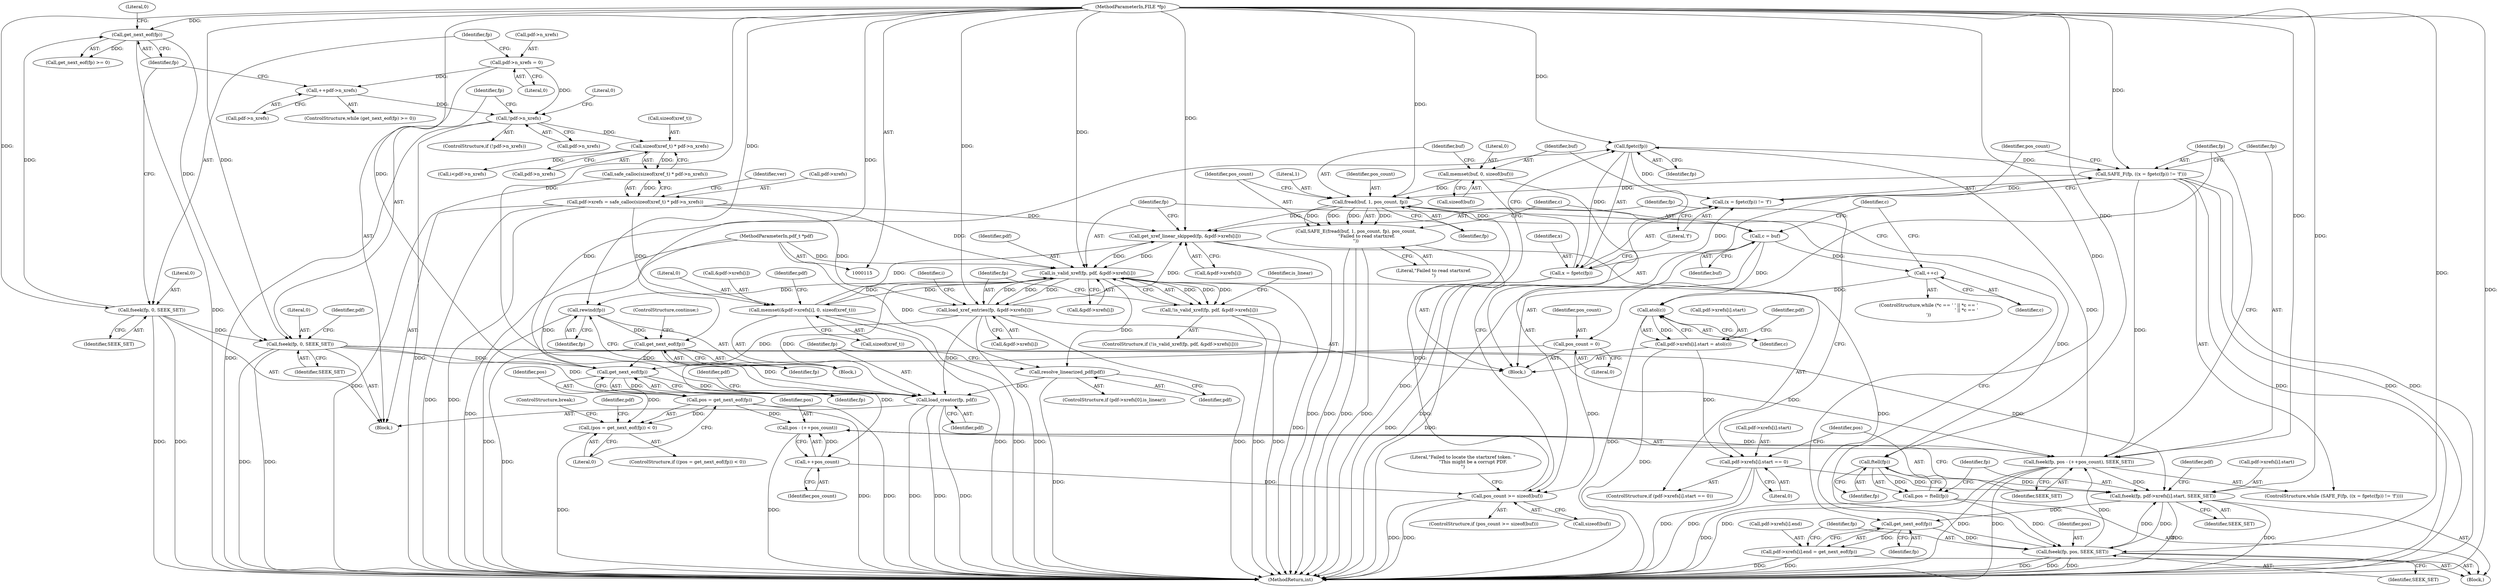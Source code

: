 digraph "0_pdfresurrect_0c4120fffa3dffe97b95c486a120eded82afe8a6_7@API" {
"1000212" [label="(Call,fgetc(fp))"];
"1000189" [label="(Call,get_next_eof(fp))"];
"1000369" [label="(Call,load_xref_entries(fp, &pdf->xrefs[i]))"];
"1000326" [label="(Call,is_valid_xref(fp, pdf, &pdf->xrefs[i]))"];
"1000286" [label="(Call,get_xref_linear_skipped(fp, &pdf->xrefs[i]))"];
"1000239" [label="(Call,fread(buf, 1, pos_count, fp))"];
"1000233" [label="(Call,memset(buf, 0, sizeof(buf)))"];
"1000223" [label="(Call,pos_count >= sizeof(buf))"];
"1000219" [label="(Call,++pos_count)"];
"1000203" [label="(Call,pos_count = 0)"];
"1000207" [label="(Call,SAFE_F(fp, ((x = fgetc(fp)) != 'f')))"];
"1000212" [label="(Call,fgetc(fp))"];
"1000215" [label="(Call,fseek(fp, pos - (++pos_count), SEEK_SET))"];
"1000116" [label="(MethodParameterIn,FILE *fp)"];
"1000217" [label="(Call,pos - (++pos_count))"];
"1000187" [label="(Call,pos = get_next_eof(fp))"];
"1000155" [label="(Call,fseek(fp, 0, SEEK_SET))"];
"1000141" [label="(Call,get_next_eof(fp))"];
"1000135" [label="(Call,fseek(fp, 0, SEEK_SET))"];
"1000320" [label="(Call,fseek(fp, pos, SEEK_SET))"];
"1000318" [label="(Call,get_next_eof(fp))"];
"1000300" [label="(Call,fseek(fp, pdf->xrefs[i].start, SEEK_SET))"];
"1000298" [label="(Call,ftell(fp))"];
"1000277" [label="(Call,pdf->xrefs[i].start == 0)"];
"1000266" [label="(Call,pdf->xrefs[i].start = atol(c))"];
"1000274" [label="(Call,atol(c))"];
"1000264" [label="(Call,++c)"];
"1000246" [label="(Call,c = buf)"];
"1000296" [label="(Call,pos = ftell(fp))"];
"1000209" [label="(Call,(x = fgetc(fp)) != 'f')"];
"1000210" [label="(Call,x = fgetc(fp))"];
"1000159" [label="(Call,pdf->xrefs = safe_calloc(sizeof(xref_t) * pdf->n_xrefs))"];
"1000163" [label="(Call,safe_calloc(sizeof(xref_t) * pdf->n_xrefs))"];
"1000164" [label="(Call,sizeof(xref_t) * pdf->n_xrefs)"];
"1000149" [label="(Call,!pdf->n_xrefs)"];
"1000144" [label="(Call,++pdf->n_xrefs)"];
"1000130" [label="(Call,pdf->n_xrefs = 0)"];
"1000345" [label="(Call,memset(&pdf->xrefs[i], 0, sizeof(xref_t)))"];
"1000117" [label="(MethodParameterIn,pdf_t *pdf)"];
"1000366" [label="(Call,get_next_eof(fp))"];
"1000364" [label="(Call,rewind(fp))"];
"1000310" [label="(Call,pdf->xrefs[i].end = get_next_eof(fp))"];
"1000325" [label="(Call,!is_valid_xref(fp, pdf, &pdf->xrefs[i]))"];
"1000186" [label="(Call,(pos = get_next_eof(fp)) < 0)"];
"1000387" [label="(Call,load_creator(fp, pdf))"];
"1000385" [label="(Call,resolve_linearized_pdf(pdf))"];
"1000238" [label="(Call,SAFE_E(fread(buf, 1, pos_count, fp), pos_count,\n               \"Failed to read startxref.\n\"))"];
"1000167" [label="(Call,pdf->n_xrefs)"];
"1000183" [label="(Identifier,i)"];
"1000213" [label="(Identifier,fp)"];
"1000223" [label="(Call,pos_count >= sizeof(buf))"];
"1000159" [label="(Call,pdf->xrefs = safe_calloc(sizeof(xref_t) * pdf->n_xrefs))"];
"1000137" [label="(Literal,0)"];
"1000141" [label="(Call,get_next_eof(fp))"];
"1000143" [label="(Literal,0)"];
"1000296" [label="(Call,pos = ftell(fp))"];
"1000191" [label="(Literal,0)"];
"1000150" [label="(Call,pdf->n_xrefs)"];
"1000156" [label="(Identifier,fp)"];
"1000366" [label="(Call,get_next_eof(fp))"];
"1000302" [label="(Call,pdf->xrefs[i].start)"];
"1000140" [label="(Call,get_next_eof(fp) >= 0)"];
"1000220" [label="(Identifier,pos_count)"];
"1000130" [label="(Call,pdf->n_xrefs = 0)"];
"1000311" [label="(Call,pdf->xrefs[i].end)"];
"1000318" [label="(Call,get_next_eof(fp))"];
"1000324" [label="(ControlStructure,if (!is_valid_xref(fp, pdf, &pdf->xrefs[i])))"];
"1000206" [label="(ControlStructure,while (SAFE_F(fp, ((x = fgetc(fp)) != 'f'))))"];
"1000187" [label="(Call,pos = get_next_eof(fp))"];
"1000345" [label="(Call,memset(&pdf->xrefs[i], 0, sizeof(xref_t)))"];
"1000244" [label="(Identifier,pos_count)"];
"1000319" [label="(Identifier,fp)"];
"1000212" [label="(Call,fgetc(fp))"];
"1000185" [label="(ControlStructure,if ((pos = get_next_eof(fp)) < 0))"];
"1000157" [label="(Literal,0)"];
"1000139" [label="(ControlStructure,while (get_next_eof(fp) >= 0))"];
"1000287" [label="(Identifier,fp)"];
"1000371" [label="(Call,&pdf->xrefs[i])"];
"1000144" [label="(Call,++pdf->n_xrefs)"];
"1000211" [label="(Identifier,x)"];
"1000335" [label="(Block,)"];
"1000207" [label="(Call,SAFE_F(fp, ((x = fgetc(fp)) != 'f')))"];
"1000274" [label="(Call,atol(c))"];
"1000281" [label="(Identifier,pdf)"];
"1000323" [label="(Identifier,SEEK_SET)"];
"1000288" [label="(Call,&pdf->xrefs[i])"];
"1000275" [label="(Identifier,c)"];
"1000131" [label="(Call,pdf->n_xrefs)"];
"1000242" [label="(Identifier,pos_count)"];
"1000117" [label="(MethodParameterIn,pdf_t *pdf)"];
"1000276" [label="(ControlStructure,if (pdf->xrefs[i].start == 0))"];
"1000221" [label="(Identifier,SEEK_SET)"];
"1000298" [label="(Call,ftell(fp))"];
"1000285" [label="(Literal,0)"];
"1000337" [label="(Identifier,is_linear)"];
"1000210" [label="(Call,x = fgetc(fp))"];
"1000325" [label="(Call,!is_valid_xref(fp, pdf, &pdf->xrefs[i]))"];
"1000163" [label="(Call,safe_calloc(sizeof(xref_t) * pdf->n_xrefs))"];
"1000320" [label="(Call,fseek(fp, pos, SEEK_SET))"];
"1000171" [label="(Identifier,ver)"];
"1000190" [label="(Identifier,fp)"];
"1000322" [label="(Identifier,pos)"];
"1000134" [label="(Literal,0)"];
"1000217" [label="(Call,pos - (++pos_count))"];
"1000247" [label="(Identifier,c)"];
"1000367" [label="(Identifier,fp)"];
"1000234" [label="(Identifier,buf)"];
"1000394" [label="(MethodReturn,int)"];
"1000299" [label="(Identifier,fp)"];
"1000265" [label="(Identifier,c)"];
"1000192" [label="(ControlStructure,break;)"];
"1000229" [label="(Literal,\"Failed to locate the startxref token. \"\n              \"This might be a corrupt PDF.\n\")"];
"1000225" [label="(Call,sizeof(buf))"];
"1000186" [label="(Call,(pos = get_next_eof(fp)) < 0)"];
"1000215" [label="(Call,fseek(fp, pos - (++pos_count), SEEK_SET))"];
"1000248" [label="(Identifier,buf)"];
"1000241" [label="(Literal,1)"];
"1000314" [label="(Identifier,pdf)"];
"1000236" [label="(Call,sizeof(buf))"];
"1000295" [label="(Block,)"];
"1000148" [label="(ControlStructure,if (!pdf->n_xrefs))"];
"1000208" [label="(Identifier,fp)"];
"1000370" [label="(Identifier,fp)"];
"1000138" [label="(Identifier,SEEK_SET)"];
"1000266" [label="(Call,pdf->xrefs[i].start = atol(c))"];
"1000353" [label="(Call,sizeof(xref_t))"];
"1000267" [label="(Call,pdf->xrefs[i].start)"];
"1000352" [label="(Literal,0)"];
"1000346" [label="(Call,&pdf->xrefs[i])"];
"1000145" [label="(Call,pdf->n_xrefs)"];
"1000243" [label="(Identifier,fp)"];
"1000233" [label="(Call,memset(buf, 0, sizeof(buf)))"];
"1000309" [label="(Identifier,SEEK_SET)"];
"1000189" [label="(Call,get_next_eof(fp))"];
"1000118" [label="(Block,)"];
"1000377" [label="(ControlStructure,if (pdf->xrefs[0].is_linear))"];
"1000136" [label="(Identifier,fp)"];
"1000327" [label="(Identifier,fp)"];
"1000135" [label="(Call,fseek(fp, 0, SEEK_SET))"];
"1000240" [label="(Identifier,buf)"];
"1000392" [label="(Identifier,pdf)"];
"1000209" [label="(Call,(x = fgetc(fp)) != 'f')"];
"1000359" [label="(Identifier,pdf)"];
"1000154" [label="(Literal,0)"];
"1000177" [label="(Call,i<pdf->n_xrefs)"];
"1000365" [label="(Identifier,fp)"];
"1000246" [label="(Call,c = buf)"];
"1000388" [label="(Identifier,fp)"];
"1000253" [label="(Identifier,c)"];
"1000238" [label="(Call,SAFE_E(fread(buf, 1, pos_count, fp), pos_count,\n               \"Failed to read startxref.\n\"))"];
"1000277" [label="(Call,pdf->xrefs[i].start == 0)"];
"1000264" [label="(Call,++c)"];
"1000164" [label="(Call,sizeof(xref_t) * pdf->n_xrefs)"];
"1000297" [label="(Identifier,pos)"];
"1000205" [label="(Literal,0)"];
"1000116" [label="(MethodParameterIn,FILE *fp)"];
"1000161" [label="(Identifier,pdf)"];
"1000204" [label="(Identifier,pos_count)"];
"1000249" [label="(ControlStructure,while (*c == ' ' || *c == '\n' || *c == '\r'))"];
"1000235" [label="(Literal,0)"];
"1000389" [label="(Identifier,pdf)"];
"1000310" [label="(Call,pdf->xrefs[i].end = get_next_eof(fp))"];
"1000301" [label="(Identifier,fp)"];
"1000219" [label="(Call,++pos_count)"];
"1000203" [label="(Call,pos_count = 0)"];
"1000155" [label="(Call,fseek(fp, 0, SEEK_SET))"];
"1000369" [label="(Call,load_xref_entries(fp, &pdf->xrefs[i]))"];
"1000364" [label="(Call,rewind(fp))"];
"1000214" [label="(Literal,'f')"];
"1000326" [label="(Call,is_valid_xref(fp, pdf, &pdf->xrefs[i]))"];
"1000224" [label="(Identifier,pos_count)"];
"1000368" [label="(ControlStructure,continue;)"];
"1000321" [label="(Identifier,fp)"];
"1000239" [label="(Call,fread(buf, 1, pos_count, fp))"];
"1000160" [label="(Call,pdf->xrefs)"];
"1000386" [label="(Identifier,pdf)"];
"1000165" [label="(Call,sizeof(xref_t))"];
"1000385" [label="(Call,resolve_linearized_pdf(pdf))"];
"1000329" [label="(Call,&pdf->xrefs[i])"];
"1000188" [label="(Identifier,pos)"];
"1000222" [label="(ControlStructure,if (pos_count >= sizeof(buf)))"];
"1000158" [label="(Identifier,SEEK_SET)"];
"1000278" [label="(Call,pdf->xrefs[i].start)"];
"1000328" [label="(Identifier,pdf)"];
"1000218" [label="(Identifier,pos)"];
"1000149" [label="(Call,!pdf->n_xrefs)"];
"1000286" [label="(Call,get_xref_linear_skipped(fp, &pdf->xrefs[i]))"];
"1000387" [label="(Call,load_creator(fp, pdf))"];
"1000245" [label="(Literal,\"Failed to read startxref.\n\")"];
"1000142" [label="(Identifier,fp)"];
"1000300" [label="(Call,fseek(fp, pdf->xrefs[i].start, SEEK_SET))"];
"1000197" [label="(Identifier,pdf)"];
"1000216" [label="(Identifier,fp)"];
"1000184" [label="(Block,)"];
"1000212" -> "1000210"  [label="AST: "];
"1000212" -> "1000213"  [label="CFG: "];
"1000213" -> "1000212"  [label="AST: "];
"1000210" -> "1000212"  [label="CFG: "];
"1000212" -> "1000207"  [label="DDG: "];
"1000212" -> "1000209"  [label="DDG: "];
"1000212" -> "1000210"  [label="DDG: "];
"1000189" -> "1000212"  [label="DDG: "];
"1000215" -> "1000212"  [label="DDG: "];
"1000116" -> "1000212"  [label="DDG: "];
"1000189" -> "1000187"  [label="AST: "];
"1000189" -> "1000190"  [label="CFG: "];
"1000190" -> "1000189"  [label="AST: "];
"1000187" -> "1000189"  [label="CFG: "];
"1000189" -> "1000186"  [label="DDG: "];
"1000189" -> "1000187"  [label="DDG: "];
"1000369" -> "1000189"  [label="DDG: "];
"1000366" -> "1000189"  [label="DDG: "];
"1000155" -> "1000189"  [label="DDG: "];
"1000116" -> "1000189"  [label="DDG: "];
"1000189" -> "1000387"  [label="DDG: "];
"1000369" -> "1000184"  [label="AST: "];
"1000369" -> "1000371"  [label="CFG: "];
"1000370" -> "1000369"  [label="AST: "];
"1000371" -> "1000369"  [label="AST: "];
"1000183" -> "1000369"  [label="CFG: "];
"1000369" -> "1000394"  [label="DDG: "];
"1000369" -> "1000394"  [label="DDG: "];
"1000369" -> "1000286"  [label="DDG: "];
"1000369" -> "1000326"  [label="DDG: "];
"1000326" -> "1000369"  [label="DDG: "];
"1000326" -> "1000369"  [label="DDG: "];
"1000116" -> "1000369"  [label="DDG: "];
"1000159" -> "1000369"  [label="DDG: "];
"1000369" -> "1000387"  [label="DDG: "];
"1000326" -> "1000325"  [label="AST: "];
"1000326" -> "1000329"  [label="CFG: "];
"1000327" -> "1000326"  [label="AST: "];
"1000328" -> "1000326"  [label="AST: "];
"1000329" -> "1000326"  [label="AST: "];
"1000325" -> "1000326"  [label="CFG: "];
"1000326" -> "1000394"  [label="DDG: "];
"1000326" -> "1000325"  [label="DDG: "];
"1000326" -> "1000325"  [label="DDG: "];
"1000326" -> "1000325"  [label="DDG: "];
"1000286" -> "1000326"  [label="DDG: "];
"1000286" -> "1000326"  [label="DDG: "];
"1000320" -> "1000326"  [label="DDG: "];
"1000116" -> "1000326"  [label="DDG: "];
"1000117" -> "1000326"  [label="DDG: "];
"1000159" -> "1000326"  [label="DDG: "];
"1000345" -> "1000326"  [label="DDG: "];
"1000326" -> "1000345"  [label="DDG: "];
"1000326" -> "1000364"  [label="DDG: "];
"1000326" -> "1000385"  [label="DDG: "];
"1000326" -> "1000387"  [label="DDG: "];
"1000286" -> "1000276"  [label="AST: "];
"1000286" -> "1000288"  [label="CFG: "];
"1000287" -> "1000286"  [label="AST: "];
"1000288" -> "1000286"  [label="AST: "];
"1000327" -> "1000286"  [label="CFG: "];
"1000286" -> "1000394"  [label="DDG: "];
"1000239" -> "1000286"  [label="DDG: "];
"1000116" -> "1000286"  [label="DDG: "];
"1000159" -> "1000286"  [label="DDG: "];
"1000345" -> "1000286"  [label="DDG: "];
"1000239" -> "1000238"  [label="AST: "];
"1000239" -> "1000243"  [label="CFG: "];
"1000240" -> "1000239"  [label="AST: "];
"1000241" -> "1000239"  [label="AST: "];
"1000242" -> "1000239"  [label="AST: "];
"1000243" -> "1000239"  [label="AST: "];
"1000244" -> "1000239"  [label="CFG: "];
"1000239" -> "1000238"  [label="DDG: "];
"1000239" -> "1000238"  [label="DDG: "];
"1000239" -> "1000238"  [label="DDG: "];
"1000239" -> "1000238"  [label="DDG: "];
"1000233" -> "1000239"  [label="DDG: "];
"1000223" -> "1000239"  [label="DDG: "];
"1000207" -> "1000239"  [label="DDG: "];
"1000116" -> "1000239"  [label="DDG: "];
"1000239" -> "1000246"  [label="DDG: "];
"1000239" -> "1000298"  [label="DDG: "];
"1000233" -> "1000184"  [label="AST: "];
"1000233" -> "1000236"  [label="CFG: "];
"1000234" -> "1000233"  [label="AST: "];
"1000235" -> "1000233"  [label="AST: "];
"1000236" -> "1000233"  [label="AST: "];
"1000240" -> "1000233"  [label="CFG: "];
"1000233" -> "1000394"  [label="DDG: "];
"1000223" -> "1000222"  [label="AST: "];
"1000223" -> "1000225"  [label="CFG: "];
"1000224" -> "1000223"  [label="AST: "];
"1000225" -> "1000223"  [label="AST: "];
"1000229" -> "1000223"  [label="CFG: "];
"1000234" -> "1000223"  [label="CFG: "];
"1000223" -> "1000394"  [label="DDG: "];
"1000223" -> "1000394"  [label="DDG: "];
"1000219" -> "1000223"  [label="DDG: "];
"1000203" -> "1000223"  [label="DDG: "];
"1000219" -> "1000217"  [label="AST: "];
"1000219" -> "1000220"  [label="CFG: "];
"1000220" -> "1000219"  [label="AST: "];
"1000217" -> "1000219"  [label="CFG: "];
"1000219" -> "1000217"  [label="DDG: "];
"1000203" -> "1000219"  [label="DDG: "];
"1000203" -> "1000184"  [label="AST: "];
"1000203" -> "1000205"  [label="CFG: "];
"1000204" -> "1000203"  [label="AST: "];
"1000205" -> "1000203"  [label="AST: "];
"1000208" -> "1000203"  [label="CFG: "];
"1000207" -> "1000206"  [label="AST: "];
"1000207" -> "1000209"  [label="CFG: "];
"1000208" -> "1000207"  [label="AST: "];
"1000209" -> "1000207"  [label="AST: "];
"1000216" -> "1000207"  [label="CFG: "];
"1000224" -> "1000207"  [label="CFG: "];
"1000207" -> "1000394"  [label="DDG: "];
"1000207" -> "1000394"  [label="DDG: "];
"1000207" -> "1000394"  [label="DDG: "];
"1000116" -> "1000207"  [label="DDG: "];
"1000209" -> "1000207"  [label="DDG: "];
"1000207" -> "1000215"  [label="DDG: "];
"1000215" -> "1000206"  [label="AST: "];
"1000215" -> "1000221"  [label="CFG: "];
"1000216" -> "1000215"  [label="AST: "];
"1000217" -> "1000215"  [label="AST: "];
"1000221" -> "1000215"  [label="AST: "];
"1000208" -> "1000215"  [label="CFG: "];
"1000215" -> "1000394"  [label="DDG: "];
"1000215" -> "1000394"  [label="DDG: "];
"1000215" -> "1000394"  [label="DDG: "];
"1000116" -> "1000215"  [label="DDG: "];
"1000217" -> "1000215"  [label="DDG: "];
"1000155" -> "1000215"  [label="DDG: "];
"1000320" -> "1000215"  [label="DDG: "];
"1000215" -> "1000300"  [label="DDG: "];
"1000116" -> "1000115"  [label="AST: "];
"1000116" -> "1000394"  [label="DDG: "];
"1000116" -> "1000135"  [label="DDG: "];
"1000116" -> "1000141"  [label="DDG: "];
"1000116" -> "1000155"  [label="DDG: "];
"1000116" -> "1000298"  [label="DDG: "];
"1000116" -> "1000300"  [label="DDG: "];
"1000116" -> "1000318"  [label="DDG: "];
"1000116" -> "1000320"  [label="DDG: "];
"1000116" -> "1000364"  [label="DDG: "];
"1000116" -> "1000366"  [label="DDG: "];
"1000116" -> "1000387"  [label="DDG: "];
"1000218" -> "1000217"  [label="AST: "];
"1000221" -> "1000217"  [label="CFG: "];
"1000217" -> "1000394"  [label="DDG: "];
"1000187" -> "1000217"  [label="DDG: "];
"1000187" -> "1000186"  [label="AST: "];
"1000188" -> "1000187"  [label="AST: "];
"1000191" -> "1000187"  [label="CFG: "];
"1000187" -> "1000394"  [label="DDG: "];
"1000187" -> "1000394"  [label="DDG: "];
"1000187" -> "1000186"  [label="DDG: "];
"1000155" -> "1000118"  [label="AST: "];
"1000155" -> "1000158"  [label="CFG: "];
"1000156" -> "1000155"  [label="AST: "];
"1000157" -> "1000155"  [label="AST: "];
"1000158" -> "1000155"  [label="AST: "];
"1000161" -> "1000155"  [label="CFG: "];
"1000155" -> "1000394"  [label="DDG: "];
"1000155" -> "1000394"  [label="DDG: "];
"1000141" -> "1000155"  [label="DDG: "];
"1000135" -> "1000155"  [label="DDG: "];
"1000155" -> "1000300"  [label="DDG: "];
"1000155" -> "1000387"  [label="DDG: "];
"1000141" -> "1000140"  [label="AST: "];
"1000141" -> "1000142"  [label="CFG: "];
"1000142" -> "1000141"  [label="AST: "];
"1000143" -> "1000141"  [label="CFG: "];
"1000141" -> "1000394"  [label="DDG: "];
"1000141" -> "1000140"  [label="DDG: "];
"1000135" -> "1000141"  [label="DDG: "];
"1000135" -> "1000118"  [label="AST: "];
"1000135" -> "1000138"  [label="CFG: "];
"1000136" -> "1000135"  [label="AST: "];
"1000137" -> "1000135"  [label="AST: "];
"1000138" -> "1000135"  [label="AST: "];
"1000142" -> "1000135"  [label="CFG: "];
"1000135" -> "1000394"  [label="DDG: "];
"1000135" -> "1000394"  [label="DDG: "];
"1000320" -> "1000295"  [label="AST: "];
"1000320" -> "1000323"  [label="CFG: "];
"1000321" -> "1000320"  [label="AST: "];
"1000322" -> "1000320"  [label="AST: "];
"1000323" -> "1000320"  [label="AST: "];
"1000327" -> "1000320"  [label="CFG: "];
"1000320" -> "1000394"  [label="DDG: "];
"1000320" -> "1000394"  [label="DDG: "];
"1000320" -> "1000394"  [label="DDG: "];
"1000320" -> "1000300"  [label="DDG: "];
"1000318" -> "1000320"  [label="DDG: "];
"1000296" -> "1000320"  [label="DDG: "];
"1000300" -> "1000320"  [label="DDG: "];
"1000318" -> "1000310"  [label="AST: "];
"1000318" -> "1000319"  [label="CFG: "];
"1000319" -> "1000318"  [label="AST: "];
"1000310" -> "1000318"  [label="CFG: "];
"1000318" -> "1000310"  [label="DDG: "];
"1000300" -> "1000318"  [label="DDG: "];
"1000300" -> "1000295"  [label="AST: "];
"1000300" -> "1000309"  [label="CFG: "];
"1000301" -> "1000300"  [label="AST: "];
"1000302" -> "1000300"  [label="AST: "];
"1000309" -> "1000300"  [label="AST: "];
"1000314" -> "1000300"  [label="CFG: "];
"1000300" -> "1000394"  [label="DDG: "];
"1000300" -> "1000394"  [label="DDG: "];
"1000298" -> "1000300"  [label="DDG: "];
"1000277" -> "1000300"  [label="DDG: "];
"1000298" -> "1000296"  [label="AST: "];
"1000298" -> "1000299"  [label="CFG: "];
"1000299" -> "1000298"  [label="AST: "];
"1000296" -> "1000298"  [label="CFG: "];
"1000298" -> "1000296"  [label="DDG: "];
"1000277" -> "1000276"  [label="AST: "];
"1000277" -> "1000285"  [label="CFG: "];
"1000278" -> "1000277"  [label="AST: "];
"1000285" -> "1000277"  [label="AST: "];
"1000287" -> "1000277"  [label="CFG: "];
"1000297" -> "1000277"  [label="CFG: "];
"1000277" -> "1000394"  [label="DDG: "];
"1000277" -> "1000394"  [label="DDG: "];
"1000266" -> "1000277"  [label="DDG: "];
"1000266" -> "1000184"  [label="AST: "];
"1000266" -> "1000274"  [label="CFG: "];
"1000267" -> "1000266"  [label="AST: "];
"1000274" -> "1000266"  [label="AST: "];
"1000281" -> "1000266"  [label="CFG: "];
"1000266" -> "1000394"  [label="DDG: "];
"1000274" -> "1000266"  [label="DDG: "];
"1000274" -> "1000275"  [label="CFG: "];
"1000275" -> "1000274"  [label="AST: "];
"1000274" -> "1000394"  [label="DDG: "];
"1000264" -> "1000274"  [label="DDG: "];
"1000246" -> "1000274"  [label="DDG: "];
"1000264" -> "1000249"  [label="AST: "];
"1000264" -> "1000265"  [label="CFG: "];
"1000265" -> "1000264"  [label="AST: "];
"1000253" -> "1000264"  [label="CFG: "];
"1000246" -> "1000264"  [label="DDG: "];
"1000246" -> "1000184"  [label="AST: "];
"1000246" -> "1000248"  [label="CFG: "];
"1000247" -> "1000246"  [label="AST: "];
"1000248" -> "1000246"  [label="AST: "];
"1000253" -> "1000246"  [label="CFG: "];
"1000246" -> "1000394"  [label="DDG: "];
"1000296" -> "1000295"  [label="AST: "];
"1000297" -> "1000296"  [label="AST: "];
"1000301" -> "1000296"  [label="CFG: "];
"1000296" -> "1000394"  [label="DDG: "];
"1000209" -> "1000214"  [label="CFG: "];
"1000210" -> "1000209"  [label="AST: "];
"1000214" -> "1000209"  [label="AST: "];
"1000210" -> "1000209"  [label="DDG: "];
"1000211" -> "1000210"  [label="AST: "];
"1000214" -> "1000210"  [label="CFG: "];
"1000210" -> "1000394"  [label="DDG: "];
"1000210" -> "1000394"  [label="DDG: "];
"1000159" -> "1000118"  [label="AST: "];
"1000159" -> "1000163"  [label="CFG: "];
"1000160" -> "1000159"  [label="AST: "];
"1000163" -> "1000159"  [label="AST: "];
"1000171" -> "1000159"  [label="CFG: "];
"1000159" -> "1000394"  [label="DDG: "];
"1000159" -> "1000394"  [label="DDG: "];
"1000163" -> "1000159"  [label="DDG: "];
"1000159" -> "1000345"  [label="DDG: "];
"1000163" -> "1000164"  [label="CFG: "];
"1000164" -> "1000163"  [label="AST: "];
"1000163" -> "1000394"  [label="DDG: "];
"1000164" -> "1000163"  [label="DDG: "];
"1000164" -> "1000167"  [label="CFG: "];
"1000165" -> "1000164"  [label="AST: "];
"1000167" -> "1000164"  [label="AST: "];
"1000149" -> "1000164"  [label="DDG: "];
"1000164" -> "1000177"  [label="DDG: "];
"1000149" -> "1000148"  [label="AST: "];
"1000149" -> "1000150"  [label="CFG: "];
"1000150" -> "1000149"  [label="AST: "];
"1000154" -> "1000149"  [label="CFG: "];
"1000156" -> "1000149"  [label="CFG: "];
"1000149" -> "1000394"  [label="DDG: "];
"1000149" -> "1000394"  [label="DDG: "];
"1000144" -> "1000149"  [label="DDG: "];
"1000130" -> "1000149"  [label="DDG: "];
"1000144" -> "1000139"  [label="AST: "];
"1000144" -> "1000145"  [label="CFG: "];
"1000145" -> "1000144"  [label="AST: "];
"1000142" -> "1000144"  [label="CFG: "];
"1000130" -> "1000144"  [label="DDG: "];
"1000130" -> "1000118"  [label="AST: "];
"1000130" -> "1000134"  [label="CFG: "];
"1000131" -> "1000130"  [label="AST: "];
"1000134" -> "1000130"  [label="AST: "];
"1000136" -> "1000130"  [label="CFG: "];
"1000345" -> "1000335"  [label="AST: "];
"1000345" -> "1000353"  [label="CFG: "];
"1000346" -> "1000345"  [label="AST: "];
"1000352" -> "1000345"  [label="AST: "];
"1000353" -> "1000345"  [label="AST: "];
"1000359" -> "1000345"  [label="CFG: "];
"1000345" -> "1000394"  [label="DDG: "];
"1000345" -> "1000394"  [label="DDG: "];
"1000117" -> "1000115"  [label="AST: "];
"1000117" -> "1000394"  [label="DDG: "];
"1000117" -> "1000385"  [label="DDG: "];
"1000117" -> "1000387"  [label="DDG: "];
"1000366" -> "1000335"  [label="AST: "];
"1000366" -> "1000367"  [label="CFG: "];
"1000367" -> "1000366"  [label="AST: "];
"1000368" -> "1000366"  [label="CFG: "];
"1000366" -> "1000394"  [label="DDG: "];
"1000364" -> "1000366"  [label="DDG: "];
"1000366" -> "1000387"  [label="DDG: "];
"1000364" -> "1000335"  [label="AST: "];
"1000364" -> "1000365"  [label="CFG: "];
"1000365" -> "1000364"  [label="AST: "];
"1000367" -> "1000364"  [label="CFG: "];
"1000364" -> "1000394"  [label="DDG: "];
"1000310" -> "1000295"  [label="AST: "];
"1000311" -> "1000310"  [label="AST: "];
"1000321" -> "1000310"  [label="CFG: "];
"1000310" -> "1000394"  [label="DDG: "];
"1000310" -> "1000394"  [label="DDG: "];
"1000325" -> "1000324"  [label="AST: "];
"1000337" -> "1000325"  [label="CFG: "];
"1000370" -> "1000325"  [label="CFG: "];
"1000325" -> "1000394"  [label="DDG: "];
"1000325" -> "1000394"  [label="DDG: "];
"1000186" -> "1000185"  [label="AST: "];
"1000186" -> "1000191"  [label="CFG: "];
"1000191" -> "1000186"  [label="AST: "];
"1000192" -> "1000186"  [label="CFG: "];
"1000197" -> "1000186"  [label="CFG: "];
"1000186" -> "1000394"  [label="DDG: "];
"1000387" -> "1000118"  [label="AST: "];
"1000387" -> "1000389"  [label="CFG: "];
"1000388" -> "1000387"  [label="AST: "];
"1000389" -> "1000387"  [label="AST: "];
"1000392" -> "1000387"  [label="CFG: "];
"1000387" -> "1000394"  [label="DDG: "];
"1000387" -> "1000394"  [label="DDG: "];
"1000387" -> "1000394"  [label="DDG: "];
"1000385" -> "1000387"  [label="DDG: "];
"1000385" -> "1000377"  [label="AST: "];
"1000385" -> "1000386"  [label="CFG: "];
"1000386" -> "1000385"  [label="AST: "];
"1000388" -> "1000385"  [label="CFG: "];
"1000385" -> "1000394"  [label="DDG: "];
"1000238" -> "1000184"  [label="AST: "];
"1000238" -> "1000245"  [label="CFG: "];
"1000244" -> "1000238"  [label="AST: "];
"1000245" -> "1000238"  [label="AST: "];
"1000247" -> "1000238"  [label="CFG: "];
"1000238" -> "1000394"  [label="DDG: "];
"1000238" -> "1000394"  [label="DDG: "];
"1000238" -> "1000394"  [label="DDG: "];
}
